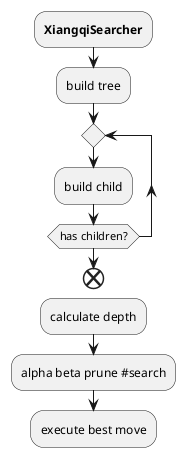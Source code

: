 @startuml
:**XiangqiSearcher**;
:build tree;
repeat
  :build child;
repeat while (has children?)
end
:calculate depth;
:alpha beta prune #search;
:execute best move;



@enduml
